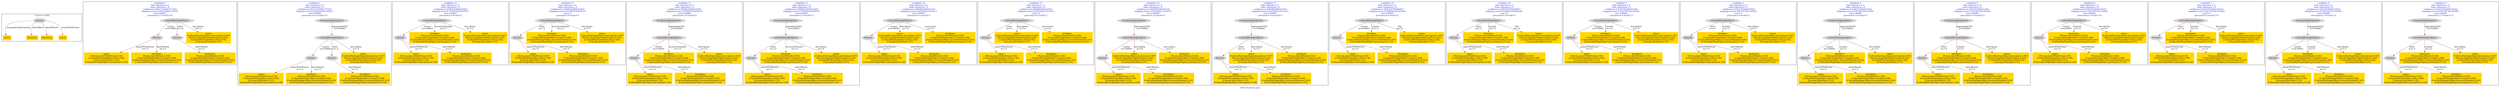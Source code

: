 digraph n0 {
fontcolor="blue"
remincross="true"
label="s09-s-18-artists.json"
subgraph cluster_0 {
label="1-correct model"
n2[style="filled",color="white",fillcolor="lightgray",label="Person1"];
n3[shape="plaintext",style="filled",fillcolor="gold",label="values"];
n4[shape="plaintext",style="filled",fillcolor="gold",label="birthDate"];
n5[shape="plaintext",style="filled",fillcolor="gold",label="deathDate"];
n6[shape="plaintext",style="filled",fillcolor="gold",label="values"];
}
subgraph cluster_1 {
label="candidate 0\nlink coherence:1.0\nnode coherence:1.0\nconfidence:0.46215744682777565\nmapping score:0.5290524822759252\ncost:5.99993\n-precision:0.17-recall:0.25"
n8[style="filled",color="white",fillcolor="lightgray",label="CulturalHeritageObject1"];
n9[style="filled",color="white",fillcolor="lightgray",label="Person1"];
n10[style="filled",color="white",fillcolor="lightgray",label="Person2"];
n11[shape="plaintext",style="filled",fillcolor="gold",label="values\n[CulturalHeritageObject,description,0.387]\n[Person,biographicalInformation,0.292]\n[CulturalHeritageObject,title,0.184]\n[Concept,prefLabel,0.137]"];
n12[shape="plaintext",style="filled",fillcolor="gold",label="values\n[Person,nameOfThePerson,0.59]\n[CulturalHeritageObject,title,0.148]\n[Concept,prefLabel,0.133]\n[CulturalHeritageObject,description,0.128]"];
n13[shape="plaintext",style="filled",fillcolor="gold",label="deathDate\n[Person,dateOfDeath,0.436]\n[CulturalHeritageObject,created,0.268]\n[CulturalHeritageObject,accessionNumber,0.163]\n[CulturalHeritageObject,provenance,0.133]"];
n14[shape="plaintext",style="filled",fillcolor="gold",label="birthDate\n[Person,dateOfDeath,0.436]\n[CulturalHeritageObject,created,0.268]\n[CulturalHeritageObject,accessionNumber,0.163]\n[CulturalHeritageObject,provenance,0.133]"];
}
subgraph cluster_2 {
label="candidate 1\nlink coherence:1.0\nnode coherence:1.0\nconfidence:0.46215744682777565\nmapping score:0.5290524822759252\ncost:6.99988\n-precision:0.14-recall:0.25"
n16[style="filled",color="white",fillcolor="lightgray",label="CulturalHeritageObject1"];
n17[style="filled",color="white",fillcolor="lightgray",label="Person1"];
n18[style="filled",color="white",fillcolor="lightgray",label="Person2"];
n19[style="filled",color="white",fillcolor="lightgray",label="EuropeanaAggregation1"];
n20[shape="plaintext",style="filled",fillcolor="gold",label="values\n[CulturalHeritageObject,description,0.387]\n[Person,biographicalInformation,0.292]\n[CulturalHeritageObject,title,0.184]\n[Concept,prefLabel,0.137]"];
n21[shape="plaintext",style="filled",fillcolor="gold",label="values\n[Person,nameOfThePerson,0.59]\n[CulturalHeritageObject,title,0.148]\n[Concept,prefLabel,0.133]\n[CulturalHeritageObject,description,0.128]"];
n22[shape="plaintext",style="filled",fillcolor="gold",label="deathDate\n[Person,dateOfDeath,0.436]\n[CulturalHeritageObject,created,0.268]\n[CulturalHeritageObject,accessionNumber,0.163]\n[CulturalHeritageObject,provenance,0.133]"];
n23[shape="plaintext",style="filled",fillcolor="gold",label="birthDate\n[Person,dateOfDeath,0.436]\n[CulturalHeritageObject,created,0.268]\n[CulturalHeritageObject,accessionNumber,0.163]\n[CulturalHeritageObject,provenance,0.133]"];
}
subgraph cluster_3 {
label="candidate 10\nlink coherence:1.0\nnode coherence:1.0\nconfidence:0.39389144948163607\nmapping score:0.5479638164938787\ncost:4.99993\n-precision:0.4-recall:0.5"
n25[style="filled",color="white",fillcolor="lightgray",label="CulturalHeritageObject1"];
n26[style="filled",color="white",fillcolor="lightgray",label="Person1"];
n27[shape="plaintext",style="filled",fillcolor="gold",label="birthDate\n[Person,dateOfDeath,0.436]\n[CulturalHeritageObject,created,0.268]\n[CulturalHeritageObject,accessionNumber,0.163]\n[CulturalHeritageObject,provenance,0.133]"];
n28[shape="plaintext",style="filled",fillcolor="gold",label="values\n[CulturalHeritageObject,description,0.387]\n[Person,biographicalInformation,0.292]\n[CulturalHeritageObject,title,0.184]\n[Concept,prefLabel,0.137]"];
n29[shape="plaintext",style="filled",fillcolor="gold",label="values\n[Person,nameOfThePerson,0.59]\n[CulturalHeritageObject,title,0.148]\n[Concept,prefLabel,0.133]\n[CulturalHeritageObject,description,0.128]"];
n30[shape="plaintext",style="filled",fillcolor="gold",label="deathDate\n[Person,dateOfDeath,0.436]\n[CulturalHeritageObject,created,0.268]\n[CulturalHeritageObject,accessionNumber,0.163]\n[CulturalHeritageObject,provenance,0.133]"];
}
subgraph cluster_4 {
label="candidate 11\nlink coherence:1.0\nnode coherence:1.0\nconfidence:0.39389144948163607\nmapping score:0.5479638164938787\ncost:5.0\n-precision:0.4-recall:0.5"
n32[style="filled",color="white",fillcolor="lightgray",label="CulturalHeritageObject1"];
n33[style="filled",color="white",fillcolor="lightgray",label="Person2"];
n34[shape="plaintext",style="filled",fillcolor="gold",label="birthDate\n[Person,dateOfDeath,0.436]\n[CulturalHeritageObject,created,0.268]\n[CulturalHeritageObject,accessionNumber,0.163]\n[CulturalHeritageObject,provenance,0.133]"];
n35[shape="plaintext",style="filled",fillcolor="gold",label="values\n[CulturalHeritageObject,description,0.387]\n[Person,biographicalInformation,0.292]\n[CulturalHeritageObject,title,0.184]\n[Concept,prefLabel,0.137]"];
n36[shape="plaintext",style="filled",fillcolor="gold",label="values\n[Person,nameOfThePerson,0.59]\n[CulturalHeritageObject,title,0.148]\n[Concept,prefLabel,0.133]\n[CulturalHeritageObject,description,0.128]"];
n37[shape="plaintext",style="filled",fillcolor="gold",label="deathDate\n[Person,dateOfDeath,0.436]\n[CulturalHeritageObject,created,0.268]\n[CulturalHeritageObject,accessionNumber,0.163]\n[CulturalHeritageObject,provenance,0.133]"];
}
subgraph cluster_5 {
label="candidate 12\nlink coherence:1.0\nnode coherence:1.0\nconfidence:0.39389144948163607\nmapping score:0.5479638164938787\ncost:5.99988\n-precision:0.33-recall:0.5"
n39[style="filled",color="white",fillcolor="lightgray",label="CulturalHeritageObject1"];
n40[style="filled",color="white",fillcolor="lightgray",label="Person1"];
n41[style="filled",color="white",fillcolor="lightgray",label="EuropeanaAggregation1"];
n42[shape="plaintext",style="filled",fillcolor="gold",label="birthDate\n[Person,dateOfDeath,0.436]\n[CulturalHeritageObject,created,0.268]\n[CulturalHeritageObject,accessionNumber,0.163]\n[CulturalHeritageObject,provenance,0.133]"];
n43[shape="plaintext",style="filled",fillcolor="gold",label="values\n[CulturalHeritageObject,description,0.387]\n[Person,biographicalInformation,0.292]\n[CulturalHeritageObject,title,0.184]\n[Concept,prefLabel,0.137]"];
n44[shape="plaintext",style="filled",fillcolor="gold",label="values\n[Person,nameOfThePerson,0.59]\n[CulturalHeritageObject,title,0.148]\n[Concept,prefLabel,0.133]\n[CulturalHeritageObject,description,0.128]"];
n45[shape="plaintext",style="filled",fillcolor="gold",label="deathDate\n[Person,dateOfDeath,0.436]\n[CulturalHeritageObject,created,0.268]\n[CulturalHeritageObject,accessionNumber,0.163]\n[CulturalHeritageObject,provenance,0.133]"];
}
subgraph cluster_6 {
label="candidate 13\nlink coherence:1.0\nnode coherence:1.0\nconfidence:0.39389144948163607\nmapping score:0.5479638164938787\ncost:5.99995\n-precision:0.33-recall:0.5"
n47[style="filled",color="white",fillcolor="lightgray",label="CulturalHeritageObject1"];
n48[style="filled",color="white",fillcolor="lightgray",label="Person2"];
n49[style="filled",color="white",fillcolor="lightgray",label="EuropeanaAggregation1"];
n50[shape="plaintext",style="filled",fillcolor="gold",label="birthDate\n[Person,dateOfDeath,0.436]\n[CulturalHeritageObject,created,0.268]\n[CulturalHeritageObject,accessionNumber,0.163]\n[CulturalHeritageObject,provenance,0.133]"];
n51[shape="plaintext",style="filled",fillcolor="gold",label="values\n[CulturalHeritageObject,description,0.387]\n[Person,biographicalInformation,0.292]\n[CulturalHeritageObject,title,0.184]\n[Concept,prefLabel,0.137]"];
n52[shape="plaintext",style="filled",fillcolor="gold",label="values\n[Person,nameOfThePerson,0.59]\n[CulturalHeritageObject,title,0.148]\n[Concept,prefLabel,0.133]\n[CulturalHeritageObject,description,0.128]"];
n53[shape="plaintext",style="filled",fillcolor="gold",label="deathDate\n[Person,dateOfDeath,0.436]\n[CulturalHeritageObject,created,0.268]\n[CulturalHeritageObject,accessionNumber,0.163]\n[CulturalHeritageObject,provenance,0.133]"];
}
subgraph cluster_7 {
label="candidate 14\nlink coherence:1.0\nnode coherence:1.0\nconfidence:0.3865882646543418\nmapping score:0.5455294215514472\ncost:4.99993\n-precision:0.4-recall:0.5"
n55[style="filled",color="white",fillcolor="lightgray",label="CulturalHeritageObject1"];
n56[style="filled",color="white",fillcolor="lightgray",label="Person1"];
n57[shape="plaintext",style="filled",fillcolor="gold",label="values\n[CulturalHeritageObject,description,0.387]\n[Person,biographicalInformation,0.292]\n[CulturalHeritageObject,title,0.184]\n[Concept,prefLabel,0.137]"];
n58[shape="plaintext",style="filled",fillcolor="gold",label="values\n[Person,nameOfThePerson,0.59]\n[CulturalHeritageObject,title,0.148]\n[Concept,prefLabel,0.133]\n[CulturalHeritageObject,description,0.128]"];
n59[shape="plaintext",style="filled",fillcolor="gold",label="birthDate\n[Person,dateOfDeath,0.436]\n[CulturalHeritageObject,created,0.268]\n[CulturalHeritageObject,accessionNumber,0.163]\n[CulturalHeritageObject,provenance,0.133]"];
n60[shape="plaintext",style="filled",fillcolor="gold",label="deathDate\n[Person,dateOfDeath,0.436]\n[CulturalHeritageObject,created,0.268]\n[CulturalHeritageObject,accessionNumber,0.163]\n[CulturalHeritageObject,provenance,0.133]"];
}
subgraph cluster_8 {
label="candidate 15\nlink coherence:1.0\nnode coherence:1.0\nconfidence:0.3865882646543418\nmapping score:0.5455294215514472\ncost:5.0\n-precision:0.4-recall:0.5"
n62[style="filled",color="white",fillcolor="lightgray",label="CulturalHeritageObject1"];
n63[style="filled",color="white",fillcolor="lightgray",label="Person2"];
n64[shape="plaintext",style="filled",fillcolor="gold",label="values\n[CulturalHeritageObject,description,0.387]\n[Person,biographicalInformation,0.292]\n[CulturalHeritageObject,title,0.184]\n[Concept,prefLabel,0.137]"];
n65[shape="plaintext",style="filled",fillcolor="gold",label="birthDate\n[Person,dateOfDeath,0.436]\n[CulturalHeritageObject,created,0.268]\n[CulturalHeritageObject,accessionNumber,0.163]\n[CulturalHeritageObject,provenance,0.133]"];
n66[shape="plaintext",style="filled",fillcolor="gold",label="values\n[Person,nameOfThePerson,0.59]\n[CulturalHeritageObject,title,0.148]\n[Concept,prefLabel,0.133]\n[CulturalHeritageObject,description,0.128]"];
n67[shape="plaintext",style="filled",fillcolor="gold",label="deathDate\n[Person,dateOfDeath,0.436]\n[CulturalHeritageObject,created,0.268]\n[CulturalHeritageObject,accessionNumber,0.163]\n[CulturalHeritageObject,provenance,0.133]"];
}
subgraph cluster_9 {
label="candidate 16\nlink coherence:1.0\nnode coherence:1.0\nconfidence:0.3865882646543418\nmapping score:0.5455294215514472\ncost:5.99988\n-precision:0.33-recall:0.5"
n69[style="filled",color="white",fillcolor="lightgray",label="CulturalHeritageObject1"];
n70[style="filled",color="white",fillcolor="lightgray",label="Person1"];
n71[style="filled",color="white",fillcolor="lightgray",label="EuropeanaAggregation1"];
n72[shape="plaintext",style="filled",fillcolor="gold",label="values\n[CulturalHeritageObject,description,0.387]\n[Person,biographicalInformation,0.292]\n[CulturalHeritageObject,title,0.184]\n[Concept,prefLabel,0.137]"];
n73[shape="plaintext",style="filled",fillcolor="gold",label="values\n[Person,nameOfThePerson,0.59]\n[CulturalHeritageObject,title,0.148]\n[Concept,prefLabel,0.133]\n[CulturalHeritageObject,description,0.128]"];
n74[shape="plaintext",style="filled",fillcolor="gold",label="birthDate\n[Person,dateOfDeath,0.436]\n[CulturalHeritageObject,created,0.268]\n[CulturalHeritageObject,accessionNumber,0.163]\n[CulturalHeritageObject,provenance,0.133]"];
n75[shape="plaintext",style="filled",fillcolor="gold",label="deathDate\n[Person,dateOfDeath,0.436]\n[CulturalHeritageObject,created,0.268]\n[CulturalHeritageObject,accessionNumber,0.163]\n[CulturalHeritageObject,provenance,0.133]"];
}
subgraph cluster_10 {
label="candidate 17\nlink coherence:1.0\nnode coherence:1.0\nconfidence:0.3865882646543418\nmapping score:0.5455294215514472\ncost:5.99995\n-precision:0.33-recall:0.5"
n77[style="filled",color="white",fillcolor="lightgray",label="CulturalHeritageObject1"];
n78[style="filled",color="white",fillcolor="lightgray",label="Person2"];
n79[style="filled",color="white",fillcolor="lightgray",label="EuropeanaAggregation1"];
n80[shape="plaintext",style="filled",fillcolor="gold",label="values\n[CulturalHeritageObject,description,0.387]\n[Person,biographicalInformation,0.292]\n[CulturalHeritageObject,title,0.184]\n[Concept,prefLabel,0.137]"];
n81[shape="plaintext",style="filled",fillcolor="gold",label="birthDate\n[Person,dateOfDeath,0.436]\n[CulturalHeritageObject,created,0.268]\n[CulturalHeritageObject,accessionNumber,0.163]\n[CulturalHeritageObject,provenance,0.133]"];
n82[shape="plaintext",style="filled",fillcolor="gold",label="values\n[Person,nameOfThePerson,0.59]\n[CulturalHeritageObject,title,0.148]\n[Concept,prefLabel,0.133]\n[CulturalHeritageObject,description,0.128]"];
n83[shape="plaintext",style="filled",fillcolor="gold",label="deathDate\n[Person,dateOfDeath,0.436]\n[CulturalHeritageObject,created,0.268]\n[CulturalHeritageObject,accessionNumber,0.163]\n[CulturalHeritageObject,provenance,0.133]"];
}
subgraph cluster_11 {
label="candidate 18\nlink coherence:1.0\nnode coherence:1.0\nconfidence:0.3695329795606857\nmapping score:0.5398443265202285\ncost:4.99993\n-precision:0.4-recall:0.5"
n85[style="filled",color="white",fillcolor="lightgray",label="CulturalHeritageObject1"];
n86[style="filled",color="white",fillcolor="lightgray",label="Person1"];
n87[shape="plaintext",style="filled",fillcolor="gold",label="birthDate\n[Person,dateOfDeath,0.436]\n[CulturalHeritageObject,created,0.268]\n[CulturalHeritageObject,accessionNumber,0.163]\n[CulturalHeritageObject,provenance,0.133]"];
n88[shape="plaintext",style="filled",fillcolor="gold",label="values\n[Person,nameOfThePerson,0.59]\n[CulturalHeritageObject,title,0.148]\n[Concept,prefLabel,0.133]\n[CulturalHeritageObject,description,0.128]"];
n89[shape="plaintext",style="filled",fillcolor="gold",label="values\n[CulturalHeritageObject,description,0.387]\n[Person,biographicalInformation,0.292]\n[CulturalHeritageObject,title,0.184]\n[Concept,prefLabel,0.137]"];
n90[shape="plaintext",style="filled",fillcolor="gold",label="deathDate\n[Person,dateOfDeath,0.436]\n[CulturalHeritageObject,created,0.268]\n[CulturalHeritageObject,accessionNumber,0.163]\n[CulturalHeritageObject,provenance,0.133]"];
}
subgraph cluster_12 {
label="candidate 19\nlink coherence:1.0\nnode coherence:1.0\nconfidence:0.3695329795606857\nmapping score:0.5398443265202285\ncost:5.0\n-precision:0.4-recall:0.5"
n92[style="filled",color="white",fillcolor="lightgray",label="CulturalHeritageObject1"];
n93[style="filled",color="white",fillcolor="lightgray",label="Person2"];
n94[shape="plaintext",style="filled",fillcolor="gold",label="birthDate\n[Person,dateOfDeath,0.436]\n[CulturalHeritageObject,created,0.268]\n[CulturalHeritageObject,accessionNumber,0.163]\n[CulturalHeritageObject,provenance,0.133]"];
n95[shape="plaintext",style="filled",fillcolor="gold",label="values\n[Person,nameOfThePerson,0.59]\n[CulturalHeritageObject,title,0.148]\n[Concept,prefLabel,0.133]\n[CulturalHeritageObject,description,0.128]"];
n96[shape="plaintext",style="filled",fillcolor="gold",label="values\n[CulturalHeritageObject,description,0.387]\n[Person,biographicalInformation,0.292]\n[CulturalHeritageObject,title,0.184]\n[Concept,prefLabel,0.137]"];
n97[shape="plaintext",style="filled",fillcolor="gold",label="deathDate\n[Person,dateOfDeath,0.436]\n[CulturalHeritageObject,created,0.268]\n[CulturalHeritageObject,accessionNumber,0.163]\n[CulturalHeritageObject,provenance,0.133]"];
}
subgraph cluster_13 {
label="candidate 2\nlink coherence:1.0\nnode coherence:1.0\nconfidence:0.4202761844031826\nmapping score:0.5567587281343942\ncost:4.99993\n-precision:0.4-recall:0.5"
n99[style="filled",color="white",fillcolor="lightgray",label="CulturalHeritageObject1"];
n100[style="filled",color="white",fillcolor="lightgray",label="Person1"];
n101[shape="plaintext",style="filled",fillcolor="gold",label="birthDate\n[Person,dateOfDeath,0.436]\n[CulturalHeritageObject,created,0.268]\n[CulturalHeritageObject,accessionNumber,0.163]\n[CulturalHeritageObject,provenance,0.133]"];
n102[shape="plaintext",style="filled",fillcolor="gold",label="values\n[CulturalHeritageObject,description,0.387]\n[Person,biographicalInformation,0.292]\n[CulturalHeritageObject,title,0.184]\n[Concept,prefLabel,0.137]"];
n103[shape="plaintext",style="filled",fillcolor="gold",label="values\n[Person,nameOfThePerson,0.59]\n[CulturalHeritageObject,title,0.148]\n[Concept,prefLabel,0.133]\n[CulturalHeritageObject,description,0.128]"];
n104[shape="plaintext",style="filled",fillcolor="gold",label="deathDate\n[Person,dateOfDeath,0.436]\n[CulturalHeritageObject,created,0.268]\n[CulturalHeritageObject,accessionNumber,0.163]\n[CulturalHeritageObject,provenance,0.133]"];
}
subgraph cluster_14 {
label="candidate 3\nlink coherence:1.0\nnode coherence:1.0\nconfidence:0.4202761844031826\nmapping score:0.5567587281343942\ncost:5.0\n-precision:0.4-recall:0.5"
n106[style="filled",color="white",fillcolor="lightgray",label="CulturalHeritageObject1"];
n107[style="filled",color="white",fillcolor="lightgray",label="Person2"];
n108[shape="plaintext",style="filled",fillcolor="gold",label="birthDate\n[Person,dateOfDeath,0.436]\n[CulturalHeritageObject,created,0.268]\n[CulturalHeritageObject,accessionNumber,0.163]\n[CulturalHeritageObject,provenance,0.133]"];
n109[shape="plaintext",style="filled",fillcolor="gold",label="values\n[CulturalHeritageObject,description,0.387]\n[Person,biographicalInformation,0.292]\n[CulturalHeritageObject,title,0.184]\n[Concept,prefLabel,0.137]"];
n110[shape="plaintext",style="filled",fillcolor="gold",label="values\n[Person,nameOfThePerson,0.59]\n[CulturalHeritageObject,title,0.148]\n[Concept,prefLabel,0.133]\n[CulturalHeritageObject,description,0.128]"];
n111[shape="plaintext",style="filled",fillcolor="gold",label="deathDate\n[Person,dateOfDeath,0.436]\n[CulturalHeritageObject,created,0.268]\n[CulturalHeritageObject,accessionNumber,0.163]\n[CulturalHeritageObject,provenance,0.133]"];
}
subgraph cluster_15 {
label="candidate 4\nlink coherence:1.0\nnode coherence:1.0\nconfidence:0.4202761844031826\nmapping score:0.5567587281343942\ncost:5.99988\n-precision:0.33-recall:0.5"
n113[style="filled",color="white",fillcolor="lightgray",label="CulturalHeritageObject1"];
n114[style="filled",color="white",fillcolor="lightgray",label="Person1"];
n115[style="filled",color="white",fillcolor="lightgray",label="EuropeanaAggregation1"];
n116[shape="plaintext",style="filled",fillcolor="gold",label="birthDate\n[Person,dateOfDeath,0.436]\n[CulturalHeritageObject,created,0.268]\n[CulturalHeritageObject,accessionNumber,0.163]\n[CulturalHeritageObject,provenance,0.133]"];
n117[shape="plaintext",style="filled",fillcolor="gold",label="values\n[CulturalHeritageObject,description,0.387]\n[Person,biographicalInformation,0.292]\n[CulturalHeritageObject,title,0.184]\n[Concept,prefLabel,0.137]"];
n118[shape="plaintext",style="filled",fillcolor="gold",label="values\n[Person,nameOfThePerson,0.59]\n[CulturalHeritageObject,title,0.148]\n[Concept,prefLabel,0.133]\n[CulturalHeritageObject,description,0.128]"];
n119[shape="plaintext",style="filled",fillcolor="gold",label="deathDate\n[Person,dateOfDeath,0.436]\n[CulturalHeritageObject,created,0.268]\n[CulturalHeritageObject,accessionNumber,0.163]\n[CulturalHeritageObject,provenance,0.133]"];
}
subgraph cluster_16 {
label="candidate 5\nlink coherence:1.0\nnode coherence:1.0\nconfidence:0.4202761844031826\nmapping score:0.5567587281343942\ncost:5.99995\n-precision:0.33-recall:0.5"
n121[style="filled",color="white",fillcolor="lightgray",label="CulturalHeritageObject1"];
n122[style="filled",color="white",fillcolor="lightgray",label="Person2"];
n123[style="filled",color="white",fillcolor="lightgray",label="EuropeanaAggregation1"];
n124[shape="plaintext",style="filled",fillcolor="gold",label="birthDate\n[Person,dateOfDeath,0.436]\n[CulturalHeritageObject,created,0.268]\n[CulturalHeritageObject,accessionNumber,0.163]\n[CulturalHeritageObject,provenance,0.133]"];
n125[shape="plaintext",style="filled",fillcolor="gold",label="values\n[CulturalHeritageObject,description,0.387]\n[Person,biographicalInformation,0.292]\n[CulturalHeritageObject,title,0.184]\n[Concept,prefLabel,0.137]"];
n126[shape="plaintext",style="filled",fillcolor="gold",label="values\n[Person,nameOfThePerson,0.59]\n[CulturalHeritageObject,title,0.148]\n[Concept,prefLabel,0.133]\n[CulturalHeritageObject,description,0.128]"];
n127[shape="plaintext",style="filled",fillcolor="gold",label="deathDate\n[Person,dateOfDeath,0.436]\n[CulturalHeritageObject,created,0.268]\n[CulturalHeritageObject,accessionNumber,0.163]\n[CulturalHeritageObject,provenance,0.133]"];
}
subgraph cluster_17 {
label="candidate 6\nlink coherence:1.0\nnode coherence:1.0\nconfidence:0.42027618440318254\nmapping score:0.5567587281343942\ncost:4.99993\n-precision:0.2-recall:0.25"
n129[style="filled",color="white",fillcolor="lightgray",label="CulturalHeritageObject1"];
n130[style="filled",color="white",fillcolor="lightgray",label="Person1"];
n131[shape="plaintext",style="filled",fillcolor="gold",label="deathDate\n[Person,dateOfDeath,0.436]\n[CulturalHeritageObject,created,0.268]\n[CulturalHeritageObject,accessionNumber,0.163]\n[CulturalHeritageObject,provenance,0.133]"];
n132[shape="plaintext",style="filled",fillcolor="gold",label="values\n[CulturalHeritageObject,description,0.387]\n[Person,biographicalInformation,0.292]\n[CulturalHeritageObject,title,0.184]\n[Concept,prefLabel,0.137]"];
n133[shape="plaintext",style="filled",fillcolor="gold",label="values\n[Person,nameOfThePerson,0.59]\n[CulturalHeritageObject,title,0.148]\n[Concept,prefLabel,0.133]\n[CulturalHeritageObject,description,0.128]"];
n134[shape="plaintext",style="filled",fillcolor="gold",label="birthDate\n[Person,dateOfDeath,0.436]\n[CulturalHeritageObject,created,0.268]\n[CulturalHeritageObject,accessionNumber,0.163]\n[CulturalHeritageObject,provenance,0.133]"];
}
subgraph cluster_18 {
label="candidate 7\nlink coherence:1.0\nnode coherence:1.0\nconfidence:0.42027618440318254\nmapping score:0.5567587281343942\ncost:5.0\n-precision:0.2-recall:0.25"
n136[style="filled",color="white",fillcolor="lightgray",label="CulturalHeritageObject1"];
n137[style="filled",color="white",fillcolor="lightgray",label="Person2"];
n138[shape="plaintext",style="filled",fillcolor="gold",label="deathDate\n[Person,dateOfDeath,0.436]\n[CulturalHeritageObject,created,0.268]\n[CulturalHeritageObject,accessionNumber,0.163]\n[CulturalHeritageObject,provenance,0.133]"];
n139[shape="plaintext",style="filled",fillcolor="gold",label="values\n[CulturalHeritageObject,description,0.387]\n[Person,biographicalInformation,0.292]\n[CulturalHeritageObject,title,0.184]\n[Concept,prefLabel,0.137]"];
n140[shape="plaintext",style="filled",fillcolor="gold",label="values\n[Person,nameOfThePerson,0.59]\n[CulturalHeritageObject,title,0.148]\n[Concept,prefLabel,0.133]\n[CulturalHeritageObject,description,0.128]"];
n141[shape="plaintext",style="filled",fillcolor="gold",label="birthDate\n[Person,dateOfDeath,0.436]\n[CulturalHeritageObject,created,0.268]\n[CulturalHeritageObject,accessionNumber,0.163]\n[CulturalHeritageObject,provenance,0.133]"];
}
subgraph cluster_19 {
label="candidate 8\nlink coherence:1.0\nnode coherence:1.0\nconfidence:0.42027618440318254\nmapping score:0.5567587281343942\ncost:5.99988\n-precision:0.17-recall:0.25"
n143[style="filled",color="white",fillcolor="lightgray",label="CulturalHeritageObject1"];
n144[style="filled",color="white",fillcolor="lightgray",label="Person1"];
n145[style="filled",color="white",fillcolor="lightgray",label="EuropeanaAggregation1"];
n146[shape="plaintext",style="filled",fillcolor="gold",label="deathDate\n[Person,dateOfDeath,0.436]\n[CulturalHeritageObject,created,0.268]\n[CulturalHeritageObject,accessionNumber,0.163]\n[CulturalHeritageObject,provenance,0.133]"];
n147[shape="plaintext",style="filled",fillcolor="gold",label="values\n[CulturalHeritageObject,description,0.387]\n[Person,biographicalInformation,0.292]\n[CulturalHeritageObject,title,0.184]\n[Concept,prefLabel,0.137]"];
n148[shape="plaintext",style="filled",fillcolor="gold",label="values\n[Person,nameOfThePerson,0.59]\n[CulturalHeritageObject,title,0.148]\n[Concept,prefLabel,0.133]\n[CulturalHeritageObject,description,0.128]"];
n149[shape="plaintext",style="filled",fillcolor="gold",label="birthDate\n[Person,dateOfDeath,0.436]\n[CulturalHeritageObject,created,0.268]\n[CulturalHeritageObject,accessionNumber,0.163]\n[CulturalHeritageObject,provenance,0.133]"];
}
subgraph cluster_20 {
label="candidate 9\nlink coherence:1.0\nnode coherence:1.0\nconfidence:0.42027618440318254\nmapping score:0.5567587281343942\ncost:5.99995\n-precision:0.17-recall:0.25"
n151[style="filled",color="white",fillcolor="lightgray",label="CulturalHeritageObject1"];
n152[style="filled",color="white",fillcolor="lightgray",label="Person2"];
n153[style="filled",color="white",fillcolor="lightgray",label="EuropeanaAggregation1"];
n154[shape="plaintext",style="filled",fillcolor="gold",label="deathDate\n[Person,dateOfDeath,0.436]\n[CulturalHeritageObject,created,0.268]\n[CulturalHeritageObject,accessionNumber,0.163]\n[CulturalHeritageObject,provenance,0.133]"];
n155[shape="plaintext",style="filled",fillcolor="gold",label="values\n[CulturalHeritageObject,description,0.387]\n[Person,biographicalInformation,0.292]\n[CulturalHeritageObject,title,0.184]\n[Concept,prefLabel,0.137]"];
n156[shape="plaintext",style="filled",fillcolor="gold",label="values\n[Person,nameOfThePerson,0.59]\n[CulturalHeritageObject,title,0.148]\n[Concept,prefLabel,0.133]\n[CulturalHeritageObject,description,0.128]"];
n157[shape="plaintext",style="filled",fillcolor="gold",label="birthDate\n[Person,dateOfDeath,0.436]\n[CulturalHeritageObject,created,0.268]\n[CulturalHeritageObject,accessionNumber,0.163]\n[CulturalHeritageObject,provenance,0.133]"];
}
n2 -> n3[color="brown",fontcolor="black",label="biographicalInformation"]
n2 -> n4[color="brown",fontcolor="black",label="dateOfBirth"]
n2 -> n5[color="brown",fontcolor="black",label="dateOfDeath"]
n2 -> n6[color="brown",fontcolor="black",label="nameOfThePerson"]
n8 -> n9[color="brown",fontcolor="black",label="creator\nw=0.99993"]
n8 -> n10[color="brown",fontcolor="black",label="sitter\nw=1.0"]
n8 -> n11[color="brown",fontcolor="black",label="description\nw=1.0"]
n9 -> n12[color="brown",fontcolor="black",label="nameOfThePerson\nw=1.0"]
n10 -> n13[color="brown",fontcolor="black",label="dateOfDeath\nw=1.0"]
n9 -> n14[color="brown",fontcolor="black",label="dateOfDeath\nw=1.0"]
n16 -> n17[color="brown",fontcolor="black",label="creator\nw=0.99993"]
n16 -> n18[color="brown",fontcolor="black",label="sitter\nw=1.0"]
n19 -> n16[color="brown",fontcolor="black",label="aggregatedCHO\nw=0.99995"]
n16 -> n20[color="brown",fontcolor="black",label="description\nw=1.0"]
n17 -> n21[color="brown",fontcolor="black",label="nameOfThePerson\nw=1.0"]
n18 -> n22[color="brown",fontcolor="black",label="dateOfDeath\nw=1.0"]
n17 -> n23[color="brown",fontcolor="black",label="dateOfDeath\nw=1.0"]
n25 -> n26[color="brown",fontcolor="black",label="creator\nw=0.99993"]
n25 -> n27[color="brown",fontcolor="black",label="accessionNumber\nw=1.0"]
n25 -> n28[color="brown",fontcolor="black",label="description\nw=1.0"]
n26 -> n29[color="brown",fontcolor="black",label="nameOfThePerson\nw=1.0"]
n26 -> n30[color="brown",fontcolor="black",label="dateOfDeath\nw=1.0"]
n32 -> n33[color="brown",fontcolor="black",label="sitter\nw=1.0"]
n32 -> n34[color="brown",fontcolor="black",label="accessionNumber\nw=1.0"]
n32 -> n35[color="brown",fontcolor="black",label="description\nw=1.0"]
n33 -> n36[color="brown",fontcolor="black",label="nameOfThePerson\nw=1.0"]
n33 -> n37[color="brown",fontcolor="black",label="dateOfDeath\nw=1.0"]
n39 -> n40[color="brown",fontcolor="black",label="creator\nw=0.99993"]
n41 -> n39[color="brown",fontcolor="black",label="aggregatedCHO\nw=0.99995"]
n39 -> n42[color="brown",fontcolor="black",label="accessionNumber\nw=1.0"]
n39 -> n43[color="brown",fontcolor="black",label="description\nw=1.0"]
n40 -> n44[color="brown",fontcolor="black",label="nameOfThePerson\nw=1.0"]
n40 -> n45[color="brown",fontcolor="black",label="dateOfDeath\nw=1.0"]
n47 -> n48[color="brown",fontcolor="black",label="sitter\nw=1.0"]
n49 -> n47[color="brown",fontcolor="black",label="aggregatedCHO\nw=0.99995"]
n47 -> n50[color="brown",fontcolor="black",label="accessionNumber\nw=1.0"]
n47 -> n51[color="brown",fontcolor="black",label="description\nw=1.0"]
n48 -> n52[color="brown",fontcolor="black",label="nameOfThePerson\nw=1.0"]
n48 -> n53[color="brown",fontcolor="black",label="dateOfDeath\nw=1.0"]
n55 -> n56[color="brown",fontcolor="black",label="creator\nw=0.99993"]
n55 -> n57[color="brown",fontcolor="black",label="description\nw=1.0"]
n56 -> n58[color="brown",fontcolor="black",label="nameOfThePerson\nw=1.0"]
n55 -> n59[color="brown",fontcolor="black",label="provenance\nw=1.0"]
n56 -> n60[color="brown",fontcolor="black",label="dateOfDeath\nw=1.0"]
n62 -> n63[color="brown",fontcolor="black",label="sitter\nw=1.0"]
n62 -> n64[color="brown",fontcolor="black",label="description\nw=1.0"]
n62 -> n65[color="brown",fontcolor="black",label="provenance\nw=1.0"]
n63 -> n66[color="brown",fontcolor="black",label="nameOfThePerson\nw=1.0"]
n63 -> n67[color="brown",fontcolor="black",label="dateOfDeath\nw=1.0"]
n69 -> n70[color="brown",fontcolor="black",label="creator\nw=0.99993"]
n71 -> n69[color="brown",fontcolor="black",label="aggregatedCHO\nw=0.99995"]
n69 -> n72[color="brown",fontcolor="black",label="description\nw=1.0"]
n70 -> n73[color="brown",fontcolor="black",label="nameOfThePerson\nw=1.0"]
n69 -> n74[color="brown",fontcolor="black",label="provenance\nw=1.0"]
n70 -> n75[color="brown",fontcolor="black",label="dateOfDeath\nw=1.0"]
n77 -> n78[color="brown",fontcolor="black",label="sitter\nw=1.0"]
n79 -> n77[color="brown",fontcolor="black",label="aggregatedCHO\nw=0.99995"]
n77 -> n80[color="brown",fontcolor="black",label="description\nw=1.0"]
n77 -> n81[color="brown",fontcolor="black",label="provenance\nw=1.0"]
n78 -> n82[color="brown",fontcolor="black",label="nameOfThePerson\nw=1.0"]
n78 -> n83[color="brown",fontcolor="black",label="dateOfDeath\nw=1.0"]
n85 -> n86[color="brown",fontcolor="black",label="creator\nw=0.99993"]
n85 -> n87[color="brown",fontcolor="black",label="created\nw=1.0"]
n86 -> n88[color="brown",fontcolor="black",label="nameOfThePerson\nw=1.0"]
n85 -> n89[color="brown",fontcolor="black",label="title\nw=1.0"]
n86 -> n90[color="brown",fontcolor="black",label="dateOfDeath\nw=1.0"]
n92 -> n93[color="brown",fontcolor="black",label="sitter\nw=1.0"]
n92 -> n94[color="brown",fontcolor="black",label="created\nw=1.0"]
n93 -> n95[color="brown",fontcolor="black",label="nameOfThePerson\nw=1.0"]
n92 -> n96[color="brown",fontcolor="black",label="title\nw=1.0"]
n93 -> n97[color="brown",fontcolor="black",label="dateOfDeath\nw=1.0"]
n99 -> n100[color="brown",fontcolor="black",label="creator\nw=0.99993"]
n99 -> n101[color="brown",fontcolor="black",label="created\nw=1.0"]
n99 -> n102[color="brown",fontcolor="black",label="description\nw=1.0"]
n100 -> n103[color="brown",fontcolor="black",label="nameOfThePerson\nw=1.0"]
n100 -> n104[color="brown",fontcolor="black",label="dateOfDeath\nw=1.0"]
n106 -> n107[color="brown",fontcolor="black",label="sitter\nw=1.0"]
n106 -> n108[color="brown",fontcolor="black",label="created\nw=1.0"]
n106 -> n109[color="brown",fontcolor="black",label="description\nw=1.0"]
n107 -> n110[color="brown",fontcolor="black",label="nameOfThePerson\nw=1.0"]
n107 -> n111[color="brown",fontcolor="black",label="dateOfDeath\nw=1.0"]
n113 -> n114[color="brown",fontcolor="black",label="creator\nw=0.99993"]
n115 -> n113[color="brown",fontcolor="black",label="aggregatedCHO\nw=0.99995"]
n113 -> n116[color="brown",fontcolor="black",label="created\nw=1.0"]
n113 -> n117[color="brown",fontcolor="black",label="description\nw=1.0"]
n114 -> n118[color="brown",fontcolor="black",label="nameOfThePerson\nw=1.0"]
n114 -> n119[color="brown",fontcolor="black",label="dateOfDeath\nw=1.0"]
n121 -> n122[color="brown",fontcolor="black",label="sitter\nw=1.0"]
n123 -> n121[color="brown",fontcolor="black",label="aggregatedCHO\nw=0.99995"]
n121 -> n124[color="brown",fontcolor="black",label="created\nw=1.0"]
n121 -> n125[color="brown",fontcolor="black",label="description\nw=1.0"]
n122 -> n126[color="brown",fontcolor="black",label="nameOfThePerson\nw=1.0"]
n122 -> n127[color="brown",fontcolor="black",label="dateOfDeath\nw=1.0"]
n129 -> n130[color="brown",fontcolor="black",label="creator\nw=0.99993"]
n129 -> n131[color="brown",fontcolor="black",label="created\nw=1.0"]
n129 -> n132[color="brown",fontcolor="black",label="description\nw=1.0"]
n130 -> n133[color="brown",fontcolor="black",label="nameOfThePerson\nw=1.0"]
n130 -> n134[color="brown",fontcolor="black",label="dateOfDeath\nw=1.0"]
n136 -> n137[color="brown",fontcolor="black",label="sitter\nw=1.0"]
n136 -> n138[color="brown",fontcolor="black",label="created\nw=1.0"]
n136 -> n139[color="brown",fontcolor="black",label="description\nw=1.0"]
n137 -> n140[color="brown",fontcolor="black",label="nameOfThePerson\nw=1.0"]
n137 -> n141[color="brown",fontcolor="black",label="dateOfDeath\nw=1.0"]
n143 -> n144[color="brown",fontcolor="black",label="creator\nw=0.99993"]
n145 -> n143[color="brown",fontcolor="black",label="aggregatedCHO\nw=0.99995"]
n143 -> n146[color="brown",fontcolor="black",label="created\nw=1.0"]
n143 -> n147[color="brown",fontcolor="black",label="description\nw=1.0"]
n144 -> n148[color="brown",fontcolor="black",label="nameOfThePerson\nw=1.0"]
n144 -> n149[color="brown",fontcolor="black",label="dateOfDeath\nw=1.0"]
n151 -> n152[color="brown",fontcolor="black",label="sitter\nw=1.0"]
n153 -> n151[color="brown",fontcolor="black",label="aggregatedCHO\nw=0.99995"]
n151 -> n154[color="brown",fontcolor="black",label="created\nw=1.0"]
n151 -> n155[color="brown",fontcolor="black",label="description\nw=1.0"]
n152 -> n156[color="brown",fontcolor="black",label="nameOfThePerson\nw=1.0"]
n152 -> n157[color="brown",fontcolor="black",label="dateOfDeath\nw=1.0"]
}
